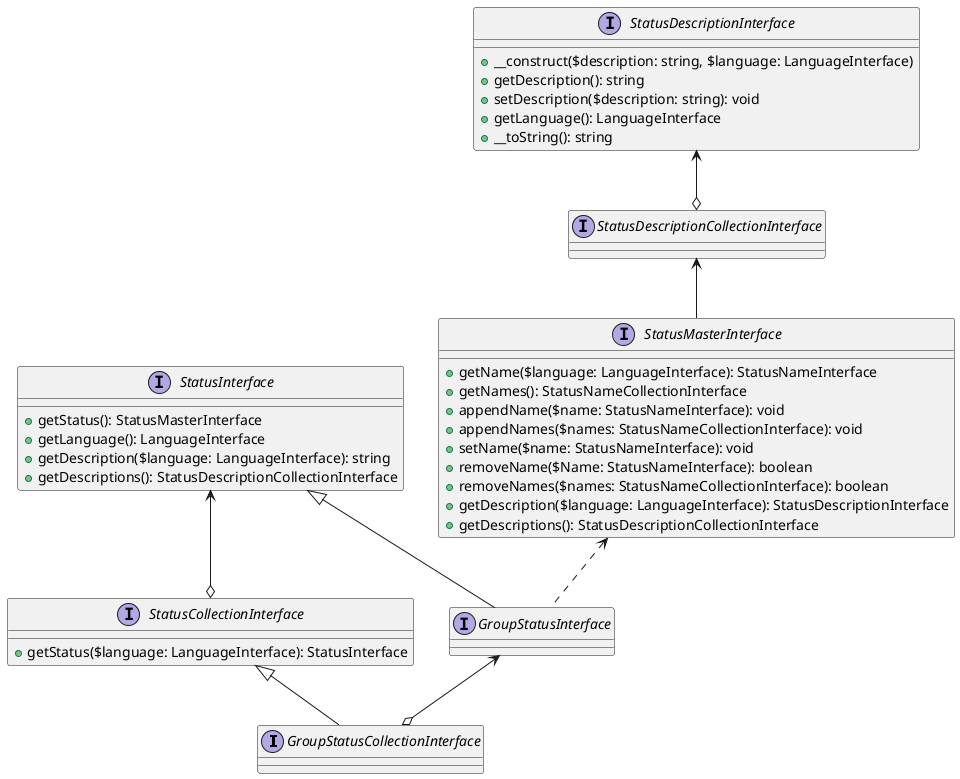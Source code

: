 @startuml

interface GroupStatusCollectionInterface {
}

interface StatusCollectionInterface {
    +getStatus($language: LanguageInterface): StatusInterface
}

interface GroupStatusInterface {
}

interface StatusInterface {
    +getStatus(): StatusMasterInterface
    +getLanguage(): LanguageInterface
    +getDescription($language: LanguageInterface): string
    +getDescriptions(): StatusDescriptionCollectionInterface
}

interface StatusMasterInterface {
    +getName($language: LanguageInterface): StatusNameInterface
    +getNames(): StatusNameCollectionInterface
    +appendName($name: StatusNameInterface): void
    +appendNames($names: StatusNameCollectionInterface): void
    +setName($name: StatusNameInterface): void
    +removeName($Name: StatusNameInterface): boolean
    +removeNames($names: StatusNameCollectionInterface): boolean
    +getDescription($language: LanguageInterface): StatusDescriptionInterface
    +getDescriptions(): StatusDescriptionCollectionInterface
}

interface StatusDescriptionCollectionInterface {
}

interface StatusDescriptionInterface {
    +__construct($description: string, $language: LanguageInterface)
    +getDescription(): string
    +setDescription($description: string): void
    +getLanguage(): LanguageInterface
    +__toString(): string
}

StatusCollectionInterface <|-- GroupStatusCollectionInterface
GroupStatusInterface <--o GroupStatusCollectionInterface

StatusInterface <--o StatusCollectionInterface

StatusInterface <|-- GroupStatusInterface
StatusMasterInterface <.. GroupStatusInterface

StatusDescriptionCollectionInterface <-- StatusMasterInterface

StatusDescriptionInterface <--o StatusDescriptionCollectionInterface

@enduml